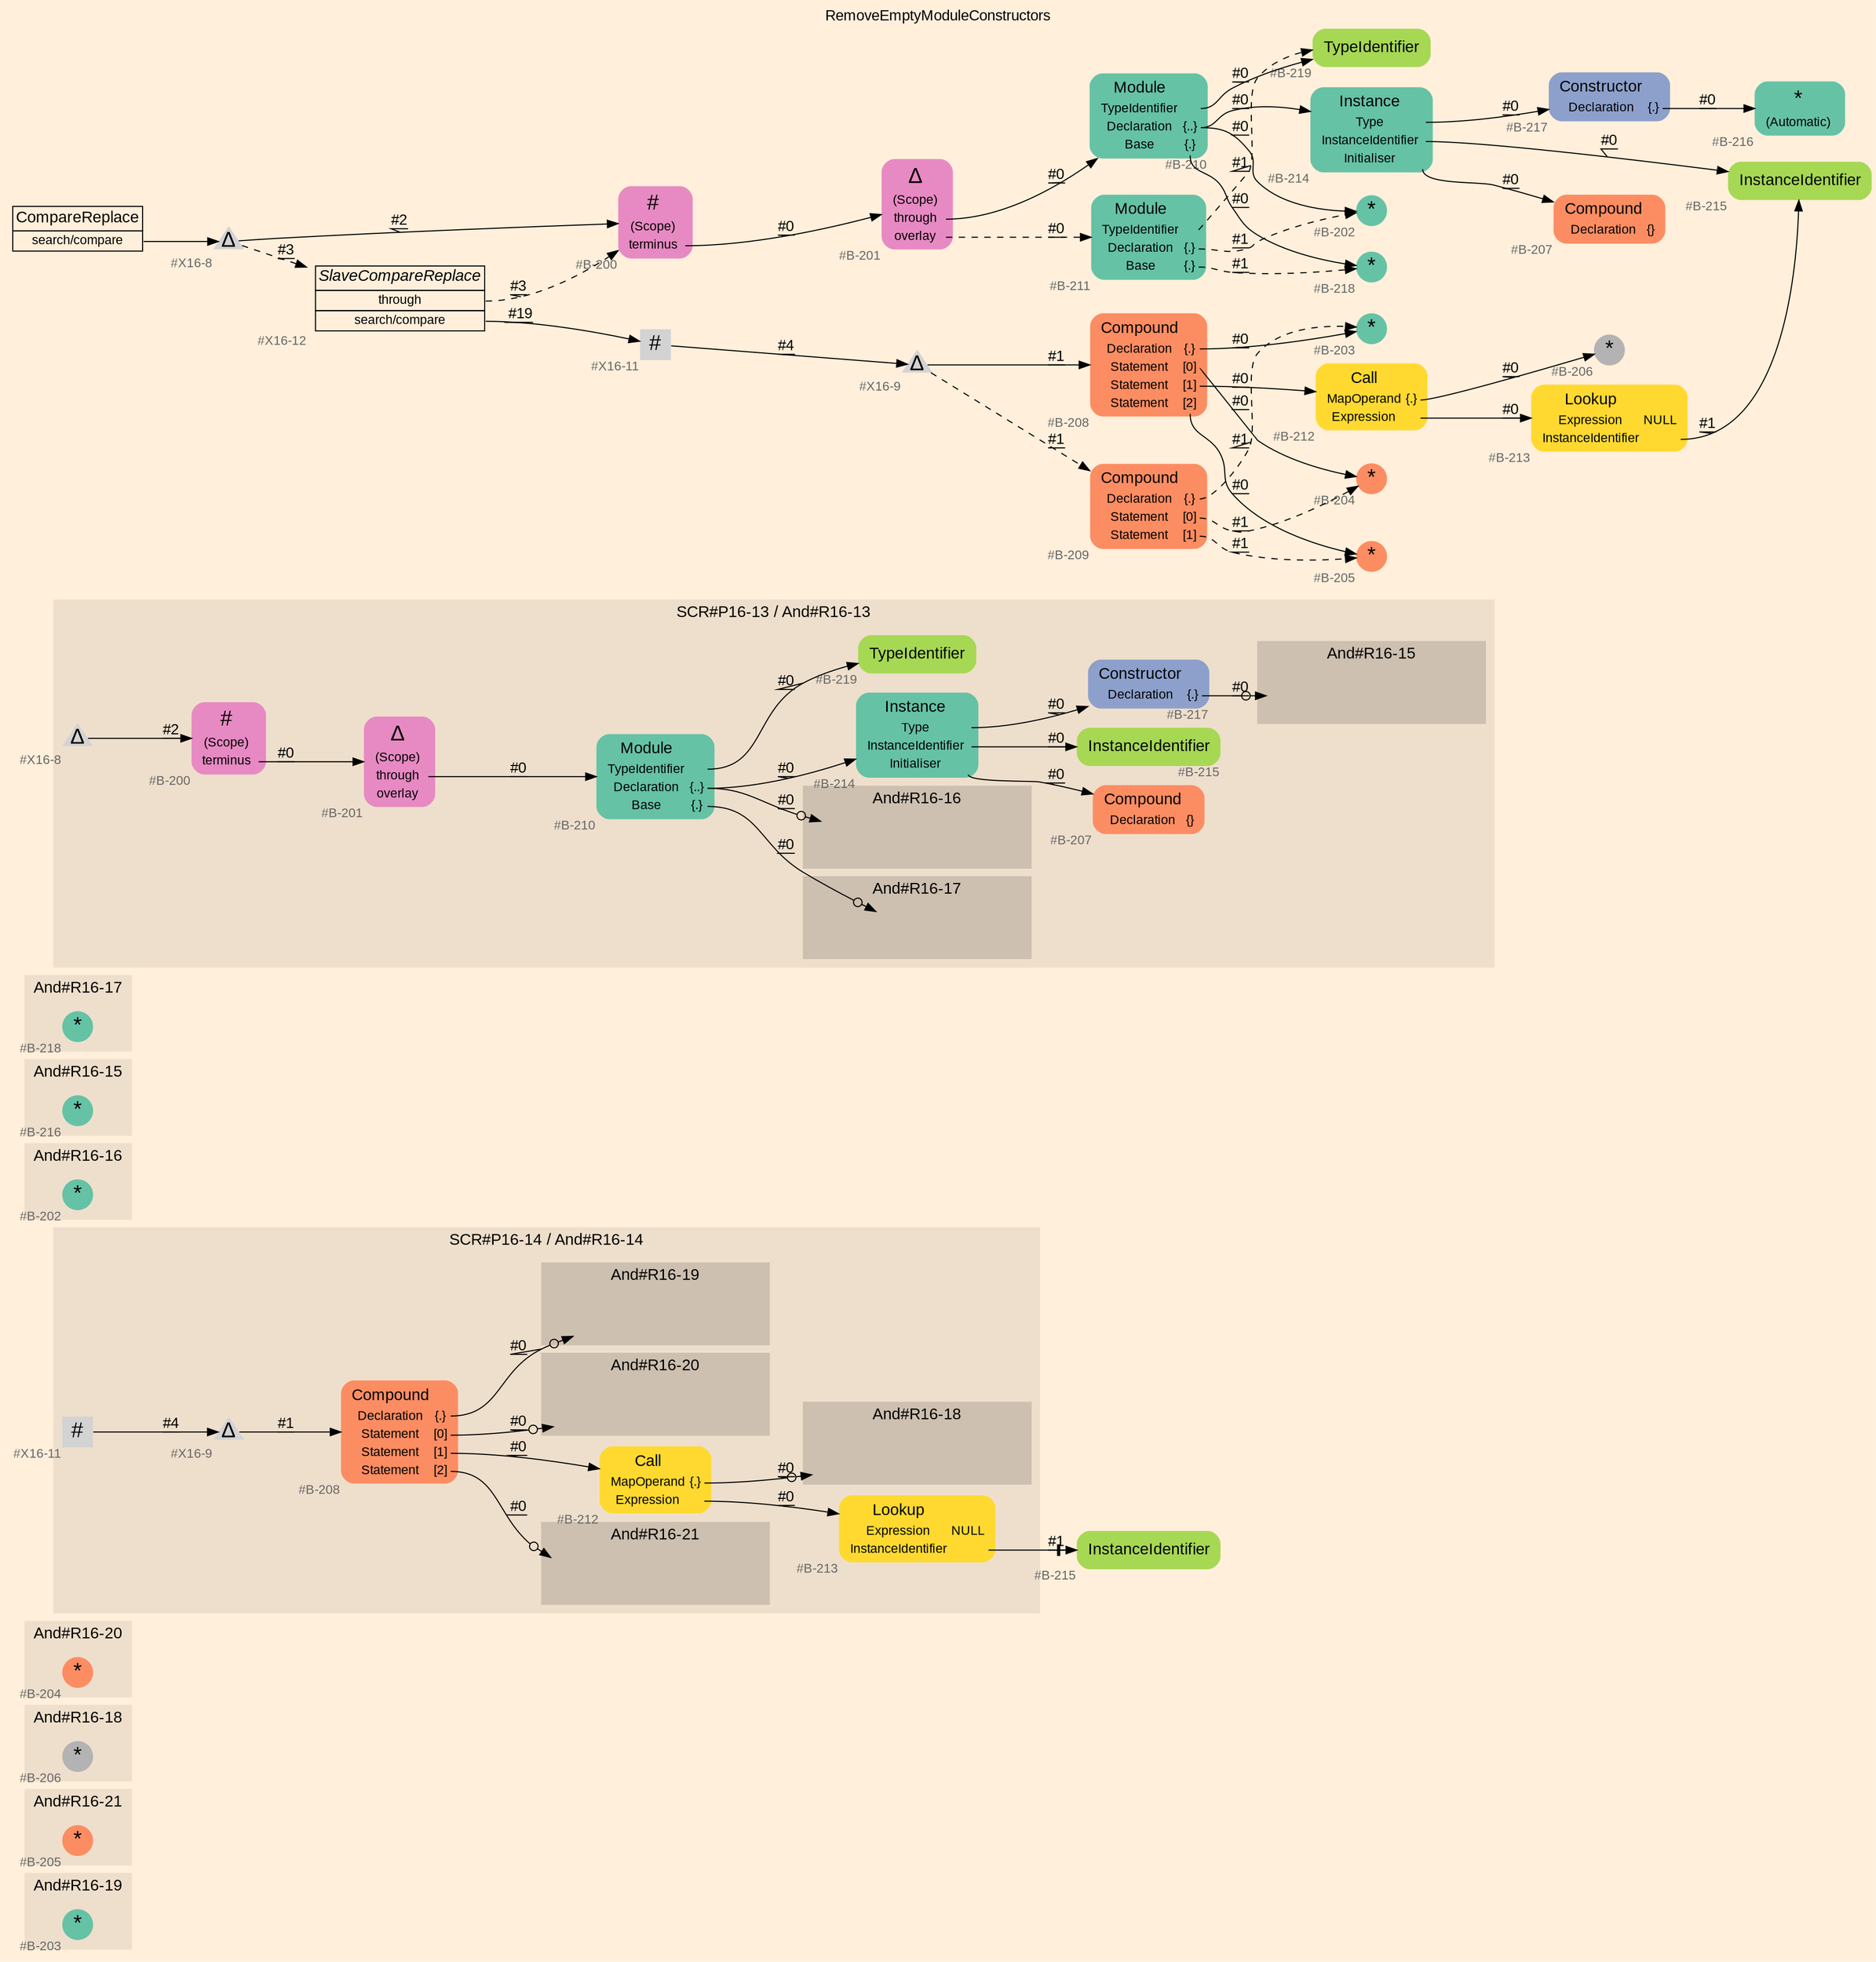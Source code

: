 digraph "RemoveEmptyModuleConstructors" {
label = "RemoveEmptyModuleConstructors"
labelloc = t
graph [
    rankdir = "LR"
    ranksep = 0.3
    bgcolor = antiquewhite1
    color = black
    fontcolor = black
    fontname = "Arial"
];
node [
    fontname = "Arial"
];
edge [
    fontname = "Arial"
];

// -------------------- figure And#R16-19 --------------------
// -------- region And#R16-19 ----------
subgraph "clusterAnd#R16-19" {
    label = "And#R16-19"
    style = "filled"
    color = antiquewhite2
    fontsize = "15"
    // -------- block And#R16-19/#B-203 ----------
    "And#R16-19/#B-203" [
        fillcolor = "/set28/1"
        xlabel = "#B-203"
        fontsize = "12"
        fontcolor = grey40
        shape = "circle"
        label = <<FONT COLOR="black" POINT-SIZE="20">*</FONT>>
        style = "filled"
        penwidth = 0.0
        fixedsize = true
        width = 0.4
        height = 0.4
    ];
    
}


// -------------------- figure And#R16-21 --------------------
// -------- region And#R16-21 ----------
subgraph "clusterAnd#R16-21" {
    label = "And#R16-21"
    style = "filled"
    color = antiquewhite2
    fontsize = "15"
    // -------- block And#R16-21/#B-205 ----------
    "And#R16-21/#B-205" [
        fillcolor = "/set28/2"
        xlabel = "#B-205"
        fontsize = "12"
        fontcolor = grey40
        shape = "circle"
        label = <<FONT COLOR="black" POINT-SIZE="20">*</FONT>>
        style = "filled"
        penwidth = 0.0
        fixedsize = true
        width = 0.4
        height = 0.4
    ];
    
}


// -------------------- figure And#R16-18 --------------------
// -------- region And#R16-18 ----------
subgraph "clusterAnd#R16-18" {
    label = "And#R16-18"
    style = "filled"
    color = antiquewhite2
    fontsize = "15"
    // -------- block And#R16-18/#B-206 ----------
    "And#R16-18/#B-206" [
        fillcolor = "/set28/8"
        xlabel = "#B-206"
        fontsize = "12"
        fontcolor = grey40
        shape = "circle"
        label = <<FONT COLOR="black" POINT-SIZE="20">*</FONT>>
        style = "filled"
        penwidth = 0.0
        fixedsize = true
        width = 0.4
        height = 0.4
    ];
    
}


// -------------------- figure And#R16-20 --------------------
// -------- region And#R16-20 ----------
subgraph "clusterAnd#R16-20" {
    label = "And#R16-20"
    style = "filled"
    color = antiquewhite2
    fontsize = "15"
    // -------- block And#R16-20/#B-204 ----------
    "And#R16-20/#B-204" [
        fillcolor = "/set28/2"
        xlabel = "#B-204"
        fontsize = "12"
        fontcolor = grey40
        shape = "circle"
        label = <<FONT COLOR="black" POINT-SIZE="20">*</FONT>>
        style = "filled"
        penwidth = 0.0
        fixedsize = true
        width = 0.4
        height = 0.4
    ];
    
}


// -------------------- figure And#R16-14 --------------------
// -------- region And#R16-14 ----------
subgraph "clusterAnd#R16-14" {
    label = "SCR#P16-14 / And#R16-14"
    style = "filled"
    color = antiquewhite2
    fontsize = "15"
    // -------- block And#R16-14/#B-212 ----------
    "And#R16-14/#B-212" [
        fillcolor = "/set28/6"
        xlabel = "#B-212"
        fontsize = "12"
        fontcolor = grey40
        shape = "plaintext"
        label = <<TABLE BORDER="0" CELLBORDER="0" CELLSPACING="0">
         <TR><TD><FONT COLOR="black" POINT-SIZE="15">Call</FONT></TD></TR>
         <TR><TD><FONT COLOR="black" POINT-SIZE="12">MapOperand</FONT></TD><TD PORT="port0"><FONT COLOR="black" POINT-SIZE="12">{.}</FONT></TD></TR>
         <TR><TD><FONT COLOR="black" POINT-SIZE="12">Expression</FONT></TD><TD PORT="port1"></TD></TR>
        </TABLE>>
        style = "rounded,filled"
    ];
    
    // -------- block And#R16-14/#X16-11 ----------
    "And#R16-14/#X16-11" [
        xlabel = "#X16-11"
        fontsize = "12"
        fontcolor = grey40
        shape = "square"
        label = <<FONT COLOR="black" POINT-SIZE="20">#</FONT>>
        style = "filled"
        penwidth = 0.0
        fixedsize = true
        width = 0.4
        height = 0.4
    ];
    
    // -------- block And#R16-14/#B-213 ----------
    "And#R16-14/#B-213" [
        fillcolor = "/set28/6"
        xlabel = "#B-213"
        fontsize = "12"
        fontcolor = grey40
        shape = "plaintext"
        label = <<TABLE BORDER="0" CELLBORDER="0" CELLSPACING="0">
         <TR><TD><FONT COLOR="black" POINT-SIZE="15">Lookup</FONT></TD></TR>
         <TR><TD><FONT COLOR="black" POINT-SIZE="12">Expression</FONT></TD><TD PORT="port0"><FONT COLOR="black" POINT-SIZE="12">NULL</FONT></TD></TR>
         <TR><TD><FONT COLOR="black" POINT-SIZE="12">InstanceIdentifier</FONT></TD><TD PORT="port1"></TD></TR>
        </TABLE>>
        style = "rounded,filled"
    ];
    
    // -------- block And#R16-14/#B-208 ----------
    "And#R16-14/#B-208" [
        fillcolor = "/set28/2"
        xlabel = "#B-208"
        fontsize = "12"
        fontcolor = grey40
        shape = "plaintext"
        label = <<TABLE BORDER="0" CELLBORDER="0" CELLSPACING="0">
         <TR><TD><FONT COLOR="black" POINT-SIZE="15">Compound</FONT></TD></TR>
         <TR><TD><FONT COLOR="black" POINT-SIZE="12">Declaration</FONT></TD><TD PORT="port0"><FONT COLOR="black" POINT-SIZE="12">{.}</FONT></TD></TR>
         <TR><TD><FONT COLOR="black" POINT-SIZE="12">Statement</FONT></TD><TD PORT="port1"><FONT COLOR="black" POINT-SIZE="12">[0]</FONT></TD></TR>
         <TR><TD><FONT COLOR="black" POINT-SIZE="12">Statement</FONT></TD><TD PORT="port2"><FONT COLOR="black" POINT-SIZE="12">[1]</FONT></TD></TR>
         <TR><TD><FONT COLOR="black" POINT-SIZE="12">Statement</FONT></TD><TD PORT="port3"><FONT COLOR="black" POINT-SIZE="12">[2]</FONT></TD></TR>
        </TABLE>>
        style = "rounded,filled"
    ];
    
    // -------- block And#R16-14/#X16-9 ----------
    "And#R16-14/#X16-9" [
        xlabel = "#X16-9"
        fontsize = "12"
        fontcolor = grey40
        shape = "triangle"
        label = <<FONT COLOR="black" POINT-SIZE="20">Δ</FONT>>
        style = "filled"
        penwidth = 0.0
        fixedsize = true
        width = 0.4
        height = 0.4
    ];
    
    // -------- region And#R16-14/And#R16-18 ----------
    subgraph "clusterAnd#R16-14/And#R16-18" {
        label = "And#R16-18"
        style = "filled"
        color = antiquewhite3
        fontsize = "15"
        // -------- block And#R16-14/And#R16-18/#B-206 ----------
        "And#R16-14/And#R16-18/#B-206" [
            fillcolor = "/set28/8"
            xlabel = "#B-206"
            fontsize = "12"
            fontcolor = grey40
            shape = "none"
            style = "invisible"
        ];
        
    }
    
    // -------- region And#R16-14/And#R16-19 ----------
    subgraph "clusterAnd#R16-14/And#R16-19" {
        label = "And#R16-19"
        style = "filled"
        color = antiquewhite3
        fontsize = "15"
        // -------- block And#R16-14/And#R16-19/#B-203 ----------
        "And#R16-14/And#R16-19/#B-203" [
            fillcolor = "/set28/1"
            xlabel = "#B-203"
            fontsize = "12"
            fontcolor = grey40
            shape = "none"
            style = "invisible"
        ];
        
    }
    
    // -------- region And#R16-14/And#R16-20 ----------
    subgraph "clusterAnd#R16-14/And#R16-20" {
        label = "And#R16-20"
        style = "filled"
        color = antiquewhite3
        fontsize = "15"
        // -------- block And#R16-14/And#R16-20/#B-204 ----------
        "And#R16-14/And#R16-20/#B-204" [
            fillcolor = "/set28/2"
            xlabel = "#B-204"
            fontsize = "12"
            fontcolor = grey40
            shape = "none"
            style = "invisible"
        ];
        
    }
    
    // -------- region And#R16-14/And#R16-21 ----------
    subgraph "clusterAnd#R16-14/And#R16-21" {
        label = "And#R16-21"
        style = "filled"
        color = antiquewhite3
        fontsize = "15"
        // -------- block And#R16-14/And#R16-21/#B-205 ----------
        "And#R16-14/And#R16-21/#B-205" [
            fillcolor = "/set28/2"
            xlabel = "#B-205"
            fontsize = "12"
            fontcolor = grey40
            shape = "none"
            style = "invisible"
        ];
        
    }
    
}

// -------- block And#R16-14/#B-215 ----------
"And#R16-14/#B-215" [
    fillcolor = "/set28/5"
    xlabel = "#B-215"
    fontsize = "12"
    fontcolor = grey40
    shape = "plaintext"
    label = <<TABLE BORDER="0" CELLBORDER="0" CELLSPACING="0">
     <TR><TD><FONT COLOR="black" POINT-SIZE="15">InstanceIdentifier</FONT></TD></TR>
    </TABLE>>
    style = "rounded,filled"
];

"And#R16-14/#B-212":port0 -> "And#R16-14/And#R16-18/#B-206" [
    arrowhead="normalnoneodot"
    label = "#0"
    decorate = true
    color = black
    fontcolor = black
];

"And#R16-14/#B-212":port1 -> "And#R16-14/#B-213" [
    label = "#0"
    decorate = true
    color = black
    fontcolor = black
];

"And#R16-14/#X16-11" -> "And#R16-14/#X16-9" [
    label = "#4"
    decorate = true
    color = black
    fontcolor = black
];

"And#R16-14/#B-213":port1 -> "And#R16-14/#B-215" [
    arrowhead="normalnonetee"
    label = "#1"
    decorate = true
    color = black
    fontcolor = black
];

"And#R16-14/#B-208":port0 -> "And#R16-14/And#R16-19/#B-203" [
    arrowhead="normalnoneodot"
    label = "#0"
    decorate = true
    color = black
    fontcolor = black
];

"And#R16-14/#B-208":port1 -> "And#R16-14/And#R16-20/#B-204" [
    arrowhead="normalnoneodot"
    label = "#0"
    decorate = true
    color = black
    fontcolor = black
];

"And#R16-14/#B-208":port2 -> "And#R16-14/#B-212" [
    label = "#0"
    decorate = true
    color = black
    fontcolor = black
];

"And#R16-14/#B-208":port3 -> "And#R16-14/And#R16-21/#B-205" [
    arrowhead="normalnoneodot"
    label = "#0"
    decorate = true
    color = black
    fontcolor = black
];

"And#R16-14/#X16-9" -> "And#R16-14/#B-208" [
    label = "#1"
    decorate = true
    color = black
    fontcolor = black
];


// -------------------- figure And#R16-16 --------------------
// -------- region And#R16-16 ----------
subgraph "clusterAnd#R16-16" {
    label = "And#R16-16"
    style = "filled"
    color = antiquewhite2
    fontsize = "15"
    // -------- block And#R16-16/#B-202 ----------
    "And#R16-16/#B-202" [
        fillcolor = "/set28/1"
        xlabel = "#B-202"
        fontsize = "12"
        fontcolor = grey40
        shape = "circle"
        label = <<FONT COLOR="black" POINT-SIZE="20">*</FONT>>
        style = "filled"
        penwidth = 0.0
        fixedsize = true
        width = 0.4
        height = 0.4
    ];
    
}


// -------------------- figure And#R16-15 --------------------
// -------- region And#R16-15 ----------
subgraph "clusterAnd#R16-15" {
    label = "And#R16-15"
    style = "filled"
    color = antiquewhite2
    fontsize = "15"
    // -------- block And#R16-15/#B-216 ----------
    "And#R16-15/#B-216" [
        fillcolor = "/set28/1"
        xlabel = "#B-216"
        fontsize = "12"
        fontcolor = grey40
        shape = "circle"
        label = <<FONT COLOR="black" POINT-SIZE="20">*</FONT>>
        style = "filled"
        penwidth = 0.0
        fixedsize = true
        width = 0.4
        height = 0.4
    ];
    
}


// -------------------- figure And#R16-17 --------------------
// -------- region And#R16-17 ----------
subgraph "clusterAnd#R16-17" {
    label = "And#R16-17"
    style = "filled"
    color = antiquewhite2
    fontsize = "15"
    // -------- block And#R16-17/#B-218 ----------
    "And#R16-17/#B-218" [
        fillcolor = "/set28/1"
        xlabel = "#B-218"
        fontsize = "12"
        fontcolor = grey40
        shape = "circle"
        label = <<FONT COLOR="black" POINT-SIZE="20">*</FONT>>
        style = "filled"
        penwidth = 0.0
        fixedsize = true
        width = 0.4
        height = 0.4
    ];
    
}


// -------------------- figure And#R16-13 --------------------
// -------- region And#R16-13 ----------
subgraph "clusterAnd#R16-13" {
    label = "SCR#P16-13 / And#R16-13"
    style = "filled"
    color = antiquewhite2
    fontsize = "15"
    // -------- block And#R16-13/#B-200 ----------
    "And#R16-13/#B-200" [
        fillcolor = "/set28/4"
        xlabel = "#B-200"
        fontsize = "12"
        fontcolor = grey40
        shape = "plaintext"
        label = <<TABLE BORDER="0" CELLBORDER="0" CELLSPACING="0">
         <TR><TD><FONT COLOR="black" POINT-SIZE="20">#</FONT></TD></TR>
         <TR><TD><FONT COLOR="black" POINT-SIZE="12">(Scope)</FONT></TD><TD PORT="port0"></TD></TR>
         <TR><TD><FONT COLOR="black" POINT-SIZE="12">terminus</FONT></TD><TD PORT="port1"></TD></TR>
        </TABLE>>
        style = "rounded,filled"
    ];
    
    // -------- block And#R16-13/#X16-8 ----------
    "And#R16-13/#X16-8" [
        xlabel = "#X16-8"
        fontsize = "12"
        fontcolor = grey40
        shape = "triangle"
        label = <<FONT COLOR="black" POINT-SIZE="20">Δ</FONT>>
        style = "filled"
        penwidth = 0.0
        fixedsize = true
        width = 0.4
        height = 0.4
    ];
    
    // -------- block And#R16-13/#B-215 ----------
    "And#R16-13/#B-215" [
        fillcolor = "/set28/5"
        xlabel = "#B-215"
        fontsize = "12"
        fontcolor = grey40
        shape = "plaintext"
        label = <<TABLE BORDER="0" CELLBORDER="0" CELLSPACING="0">
         <TR><TD><FONT COLOR="black" POINT-SIZE="15">InstanceIdentifier</FONT></TD></TR>
        </TABLE>>
        style = "rounded,filled"
    ];
    
    // -------- block And#R16-13/#B-214 ----------
    "And#R16-13/#B-214" [
        fillcolor = "/set28/1"
        xlabel = "#B-214"
        fontsize = "12"
        fontcolor = grey40
        shape = "plaintext"
        label = <<TABLE BORDER="0" CELLBORDER="0" CELLSPACING="0">
         <TR><TD><FONT COLOR="black" POINT-SIZE="15">Instance</FONT></TD></TR>
         <TR><TD><FONT COLOR="black" POINT-SIZE="12">Type</FONT></TD><TD PORT="port0"></TD></TR>
         <TR><TD><FONT COLOR="black" POINT-SIZE="12">InstanceIdentifier</FONT></TD><TD PORT="port1"></TD></TR>
         <TR><TD><FONT COLOR="black" POINT-SIZE="12">Initialiser</FONT></TD><TD PORT="port2"></TD></TR>
        </TABLE>>
        style = "rounded,filled"
    ];
    
    // -------- block And#R16-13/#B-217 ----------
    "And#R16-13/#B-217" [
        fillcolor = "/set28/3"
        xlabel = "#B-217"
        fontsize = "12"
        fontcolor = grey40
        shape = "plaintext"
        label = <<TABLE BORDER="0" CELLBORDER="0" CELLSPACING="0">
         <TR><TD><FONT COLOR="black" POINT-SIZE="15">Constructor</FONT></TD></TR>
         <TR><TD><FONT COLOR="black" POINT-SIZE="12">Declaration</FONT></TD><TD PORT="port0"><FONT COLOR="black" POINT-SIZE="12">{.}</FONT></TD></TR>
        </TABLE>>
        style = "rounded,filled"
    ];
    
    // -------- block And#R16-13/#B-210 ----------
    "And#R16-13/#B-210" [
        fillcolor = "/set28/1"
        xlabel = "#B-210"
        fontsize = "12"
        fontcolor = grey40
        shape = "plaintext"
        label = <<TABLE BORDER="0" CELLBORDER="0" CELLSPACING="0">
         <TR><TD><FONT COLOR="black" POINT-SIZE="15">Module</FONT></TD></TR>
         <TR><TD><FONT COLOR="black" POINT-SIZE="12">TypeIdentifier</FONT></TD><TD PORT="port0"></TD></TR>
         <TR><TD><FONT COLOR="black" POINT-SIZE="12">Declaration</FONT></TD><TD PORT="port1"><FONT COLOR="black" POINT-SIZE="12">{..}</FONT></TD></TR>
         <TR><TD><FONT COLOR="black" POINT-SIZE="12">Base</FONT></TD><TD PORT="port2"><FONT COLOR="black" POINT-SIZE="12">{.}</FONT></TD></TR>
        </TABLE>>
        style = "rounded,filled"
    ];
    
    // -------- block And#R16-13/#B-201 ----------
    "And#R16-13/#B-201" [
        fillcolor = "/set28/4"
        xlabel = "#B-201"
        fontsize = "12"
        fontcolor = grey40
        shape = "plaintext"
        label = <<TABLE BORDER="0" CELLBORDER="0" CELLSPACING="0">
         <TR><TD><FONT COLOR="black" POINT-SIZE="20">Δ</FONT></TD></TR>
         <TR><TD><FONT COLOR="black" POINT-SIZE="12">(Scope)</FONT></TD><TD PORT="port0"></TD></TR>
         <TR><TD><FONT COLOR="black" POINT-SIZE="12">through</FONT></TD><TD PORT="port1"></TD></TR>
         <TR><TD><FONT COLOR="black" POINT-SIZE="12">overlay</FONT></TD><TD PORT="port2"></TD></TR>
        </TABLE>>
        style = "rounded,filled"
    ];
    
    // -------- block And#R16-13/#B-219 ----------
    "And#R16-13/#B-219" [
        fillcolor = "/set28/5"
        xlabel = "#B-219"
        fontsize = "12"
        fontcolor = grey40
        shape = "plaintext"
        label = <<TABLE BORDER="0" CELLBORDER="0" CELLSPACING="0">
         <TR><TD><FONT COLOR="black" POINT-SIZE="15">TypeIdentifier</FONT></TD></TR>
        </TABLE>>
        style = "rounded,filled"
    ];
    
    // -------- block And#R16-13/#B-207 ----------
    "And#R16-13/#B-207" [
        fillcolor = "/set28/2"
        xlabel = "#B-207"
        fontsize = "12"
        fontcolor = grey40
        shape = "plaintext"
        label = <<TABLE BORDER="0" CELLBORDER="0" CELLSPACING="0">
         <TR><TD><FONT COLOR="black" POINT-SIZE="15">Compound</FONT></TD></TR>
         <TR><TD><FONT COLOR="black" POINT-SIZE="12">Declaration</FONT></TD><TD PORT="port0"><FONT COLOR="black" POINT-SIZE="12">{}</FONT></TD></TR>
        </TABLE>>
        style = "rounded,filled"
    ];
    
    // -------- region And#R16-13/And#R16-15 ----------
    subgraph "clusterAnd#R16-13/And#R16-15" {
        label = "And#R16-15"
        style = "filled"
        color = antiquewhite3
        fontsize = "15"
        // -------- block And#R16-13/And#R16-15/#B-216 ----------
        "And#R16-13/And#R16-15/#B-216" [
            fillcolor = "/set28/1"
            xlabel = "#B-216"
            fontsize = "12"
            fontcolor = grey40
            shape = "none"
            style = "invisible"
        ];
        
    }
    
    // -------- region And#R16-13/And#R16-16 ----------
    subgraph "clusterAnd#R16-13/And#R16-16" {
        label = "And#R16-16"
        style = "filled"
        color = antiquewhite3
        fontsize = "15"
        // -------- block And#R16-13/And#R16-16/#B-202 ----------
        "And#R16-13/And#R16-16/#B-202" [
            fillcolor = "/set28/1"
            xlabel = "#B-202"
            fontsize = "12"
            fontcolor = grey40
            shape = "none"
            style = "invisible"
        ];
        
    }
    
    // -------- region And#R16-13/And#R16-17 ----------
    subgraph "clusterAnd#R16-13/And#R16-17" {
        label = "And#R16-17"
        style = "filled"
        color = antiquewhite3
        fontsize = "15"
        // -------- block And#R16-13/And#R16-17/#B-218 ----------
        "And#R16-13/And#R16-17/#B-218" [
            fillcolor = "/set28/1"
            xlabel = "#B-218"
            fontsize = "12"
            fontcolor = grey40
            shape = "none"
            style = "invisible"
        ];
        
    }
    
}

"And#R16-13/#B-200":port1 -> "And#R16-13/#B-201" [
    label = "#0"
    decorate = true
    color = black
    fontcolor = black
];

"And#R16-13/#X16-8" -> "And#R16-13/#B-200" [
    label = "#2"
    decorate = true
    color = black
    fontcolor = black
];

"And#R16-13/#B-214":port0 -> "And#R16-13/#B-217" [
    label = "#0"
    decorate = true
    color = black
    fontcolor = black
];

"And#R16-13/#B-214":port1 -> "And#R16-13/#B-215" [
    label = "#0"
    decorate = true
    color = black
    fontcolor = black
];

"And#R16-13/#B-214":port2 -> "And#R16-13/#B-207" [
    label = "#0"
    decorate = true
    color = black
    fontcolor = black
];

"And#R16-13/#B-217":port0 -> "And#R16-13/And#R16-15/#B-216" [
    arrowhead="normalnoneodot"
    label = "#0"
    decorate = true
    color = black
    fontcolor = black
];

"And#R16-13/#B-210":port0 -> "And#R16-13/#B-219" [
    label = "#0"
    decorate = true
    color = black
    fontcolor = black
];

"And#R16-13/#B-210":port1 -> "And#R16-13/#B-214" [
    label = "#0"
    decorate = true
    color = black
    fontcolor = black
];

"And#R16-13/#B-210":port1 -> "And#R16-13/And#R16-16/#B-202" [
    arrowhead="normalnoneodot"
    label = "#0"
    decorate = true
    color = black
    fontcolor = black
];

"And#R16-13/#B-210":port2 -> "And#R16-13/And#R16-17/#B-218" [
    arrowhead="normalnoneodot"
    label = "#0"
    decorate = true
    color = black
    fontcolor = black
];

"And#R16-13/#B-201":port1 -> "And#R16-13/#B-210" [
    label = "#0"
    decorate = true
    color = black
    fontcolor = black
];


// -------------------- transformation figure --------------------
// -------- block CR#X16-10 ----------
"CR#X16-10" [
    fillcolor = antiquewhite1
    fontsize = "12"
    fontcolor = grey40
    shape = "plaintext"
    label = <<TABLE BORDER="0" CELLBORDER="1" CELLSPACING="0">
     <TR><TD><FONT COLOR="black" POINT-SIZE="15">CompareReplace</FONT></TD></TR>
     <TR><TD PORT="port0"><FONT COLOR="black" POINT-SIZE="12">search/compare</FONT></TD></TR>
    </TABLE>>
    style = "filled"
    color = black
];

// -------- block #X16-8 ----------
"#X16-8" [
    xlabel = "#X16-8"
    fontsize = "12"
    fontcolor = grey40
    shape = "triangle"
    label = <<FONT COLOR="black" POINT-SIZE="20">Δ</FONT>>
    style = "filled"
    penwidth = 0.0
    fixedsize = true
    width = 0.4
    height = 0.4
];

// -------- block #B-200 ----------
"#B-200" [
    fillcolor = "/set28/4"
    xlabel = "#B-200"
    fontsize = "12"
    fontcolor = grey40
    shape = "plaintext"
    label = <<TABLE BORDER="0" CELLBORDER="0" CELLSPACING="0">
     <TR><TD><FONT COLOR="black" POINT-SIZE="20">#</FONT></TD></TR>
     <TR><TD><FONT COLOR="black" POINT-SIZE="12">(Scope)</FONT></TD><TD PORT="port0"></TD></TR>
     <TR><TD><FONT COLOR="black" POINT-SIZE="12">terminus</FONT></TD><TD PORT="port1"></TD></TR>
    </TABLE>>
    style = "rounded,filled"
];

// -------- block #B-201 ----------
"#B-201" [
    fillcolor = "/set28/4"
    xlabel = "#B-201"
    fontsize = "12"
    fontcolor = grey40
    shape = "plaintext"
    label = <<TABLE BORDER="0" CELLBORDER="0" CELLSPACING="0">
     <TR><TD><FONT COLOR="black" POINT-SIZE="20">Δ</FONT></TD></TR>
     <TR><TD><FONT COLOR="black" POINT-SIZE="12">(Scope)</FONT></TD><TD PORT="port0"></TD></TR>
     <TR><TD><FONT COLOR="black" POINT-SIZE="12">through</FONT></TD><TD PORT="port1"></TD></TR>
     <TR><TD><FONT COLOR="black" POINT-SIZE="12">overlay</FONT></TD><TD PORT="port2"></TD></TR>
    </TABLE>>
    style = "rounded,filled"
];

// -------- block #B-210 ----------
"#B-210" [
    fillcolor = "/set28/1"
    xlabel = "#B-210"
    fontsize = "12"
    fontcolor = grey40
    shape = "plaintext"
    label = <<TABLE BORDER="0" CELLBORDER="0" CELLSPACING="0">
     <TR><TD><FONT COLOR="black" POINT-SIZE="15">Module</FONT></TD></TR>
     <TR><TD><FONT COLOR="black" POINT-SIZE="12">TypeIdentifier</FONT></TD><TD PORT="port0"></TD></TR>
     <TR><TD><FONT COLOR="black" POINT-SIZE="12">Declaration</FONT></TD><TD PORT="port1"><FONT COLOR="black" POINT-SIZE="12">{..}</FONT></TD></TR>
     <TR><TD><FONT COLOR="black" POINT-SIZE="12">Base</FONT></TD><TD PORT="port2"><FONT COLOR="black" POINT-SIZE="12">{.}</FONT></TD></TR>
    </TABLE>>
    style = "rounded,filled"
];

// -------- block #B-219 ----------
"#B-219" [
    fillcolor = "/set28/5"
    xlabel = "#B-219"
    fontsize = "12"
    fontcolor = grey40
    shape = "plaintext"
    label = <<TABLE BORDER="0" CELLBORDER="0" CELLSPACING="0">
     <TR><TD><FONT COLOR="black" POINT-SIZE="15">TypeIdentifier</FONT></TD></TR>
    </TABLE>>
    style = "rounded,filled"
];

// -------- block #B-214 ----------
"#B-214" [
    fillcolor = "/set28/1"
    xlabel = "#B-214"
    fontsize = "12"
    fontcolor = grey40
    shape = "plaintext"
    label = <<TABLE BORDER="0" CELLBORDER="0" CELLSPACING="0">
     <TR><TD><FONT COLOR="black" POINT-SIZE="15">Instance</FONT></TD></TR>
     <TR><TD><FONT COLOR="black" POINT-SIZE="12">Type</FONT></TD><TD PORT="port0"></TD></TR>
     <TR><TD><FONT COLOR="black" POINT-SIZE="12">InstanceIdentifier</FONT></TD><TD PORT="port1"></TD></TR>
     <TR><TD><FONT COLOR="black" POINT-SIZE="12">Initialiser</FONT></TD><TD PORT="port2"></TD></TR>
    </TABLE>>
    style = "rounded,filled"
];

// -------- block #B-217 ----------
"#B-217" [
    fillcolor = "/set28/3"
    xlabel = "#B-217"
    fontsize = "12"
    fontcolor = grey40
    shape = "plaintext"
    label = <<TABLE BORDER="0" CELLBORDER="0" CELLSPACING="0">
     <TR><TD><FONT COLOR="black" POINT-SIZE="15">Constructor</FONT></TD></TR>
     <TR><TD><FONT COLOR="black" POINT-SIZE="12">Declaration</FONT></TD><TD PORT="port0"><FONT COLOR="black" POINT-SIZE="12">{.}</FONT></TD></TR>
    </TABLE>>
    style = "rounded,filled"
];

// -------- block #B-216 ----------
"#B-216" [
    fillcolor = "/set28/1"
    xlabel = "#B-216"
    fontsize = "12"
    fontcolor = grey40
    shape = "plaintext"
    label = <<TABLE BORDER="0" CELLBORDER="0" CELLSPACING="0">
     <TR><TD><FONT COLOR="black" POINT-SIZE="20">*</FONT></TD></TR>
     <TR><TD><FONT COLOR="black" POINT-SIZE="12">(Automatic)</FONT></TD><TD PORT="port0"></TD></TR>
    </TABLE>>
    style = "rounded,filled"
];

// -------- block #B-215 ----------
"#B-215" [
    fillcolor = "/set28/5"
    xlabel = "#B-215"
    fontsize = "12"
    fontcolor = grey40
    shape = "plaintext"
    label = <<TABLE BORDER="0" CELLBORDER="0" CELLSPACING="0">
     <TR><TD><FONT COLOR="black" POINT-SIZE="15">InstanceIdentifier</FONT></TD></TR>
    </TABLE>>
    style = "rounded,filled"
];

// -------- block #B-207 ----------
"#B-207" [
    fillcolor = "/set28/2"
    xlabel = "#B-207"
    fontsize = "12"
    fontcolor = grey40
    shape = "plaintext"
    label = <<TABLE BORDER="0" CELLBORDER="0" CELLSPACING="0">
     <TR><TD><FONT COLOR="black" POINT-SIZE="15">Compound</FONT></TD></TR>
     <TR><TD><FONT COLOR="black" POINT-SIZE="12">Declaration</FONT></TD><TD PORT="port0"><FONT COLOR="black" POINT-SIZE="12">{}</FONT></TD></TR>
    </TABLE>>
    style = "rounded,filled"
];

// -------- block #B-202 ----------
"#B-202" [
    fillcolor = "/set28/1"
    xlabel = "#B-202"
    fontsize = "12"
    fontcolor = grey40
    shape = "circle"
    label = <<FONT COLOR="black" POINT-SIZE="20">*</FONT>>
    style = "filled"
    penwidth = 0.0
    fixedsize = true
    width = 0.4
    height = 0.4
];

// -------- block #B-218 ----------
"#B-218" [
    fillcolor = "/set28/1"
    xlabel = "#B-218"
    fontsize = "12"
    fontcolor = grey40
    shape = "circle"
    label = <<FONT COLOR="black" POINT-SIZE="20">*</FONT>>
    style = "filled"
    penwidth = 0.0
    fixedsize = true
    width = 0.4
    height = 0.4
];

// -------- block #B-211 ----------
"#B-211" [
    fillcolor = "/set28/1"
    xlabel = "#B-211"
    fontsize = "12"
    fontcolor = grey40
    shape = "plaintext"
    label = <<TABLE BORDER="0" CELLBORDER="0" CELLSPACING="0">
     <TR><TD><FONT COLOR="black" POINT-SIZE="15">Module</FONT></TD></TR>
     <TR><TD><FONT COLOR="black" POINT-SIZE="12">TypeIdentifier</FONT></TD><TD PORT="port0"></TD></TR>
     <TR><TD><FONT COLOR="black" POINT-SIZE="12">Declaration</FONT></TD><TD PORT="port1"><FONT COLOR="black" POINT-SIZE="12">{.}</FONT></TD></TR>
     <TR><TD><FONT COLOR="black" POINT-SIZE="12">Base</FONT></TD><TD PORT="port2"><FONT COLOR="black" POINT-SIZE="12">{.}</FONT></TD></TR>
    </TABLE>>
    style = "rounded,filled"
];

// -------- block #X16-12 ----------
"#X16-12" [
    fillcolor = antiquewhite1
    xlabel = "#X16-12"
    fontsize = "12"
    fontcolor = grey40
    shape = "plaintext"
    label = <<TABLE BORDER="0" CELLBORDER="1" CELLSPACING="0">
     <TR><TD><FONT COLOR="black" POINT-SIZE="15"><I>SlaveCompareReplace</I></FONT></TD></TR>
     <TR><TD PORT="port0"><FONT COLOR="black" POINT-SIZE="12">through</FONT></TD></TR>
     <TR><TD PORT="port1"><FONT COLOR="black" POINT-SIZE="12">search/compare</FONT></TD></TR>
    </TABLE>>
    style = "filled"
    color = black
];

// -------- block #X16-11 ----------
"#X16-11" [
    xlabel = "#X16-11"
    fontsize = "12"
    fontcolor = grey40
    shape = "square"
    label = <<FONT COLOR="black" POINT-SIZE="20">#</FONT>>
    style = "filled"
    penwidth = 0.0
    fixedsize = true
    width = 0.4
    height = 0.4
];

// -------- block #X16-9 ----------
"#X16-9" [
    xlabel = "#X16-9"
    fontsize = "12"
    fontcolor = grey40
    shape = "triangle"
    label = <<FONT COLOR="black" POINT-SIZE="20">Δ</FONT>>
    style = "filled"
    penwidth = 0.0
    fixedsize = true
    width = 0.4
    height = 0.4
];

// -------- block #B-208 ----------
"#B-208" [
    fillcolor = "/set28/2"
    xlabel = "#B-208"
    fontsize = "12"
    fontcolor = grey40
    shape = "plaintext"
    label = <<TABLE BORDER="0" CELLBORDER="0" CELLSPACING="0">
     <TR><TD><FONT COLOR="black" POINT-SIZE="15">Compound</FONT></TD></TR>
     <TR><TD><FONT COLOR="black" POINT-SIZE="12">Declaration</FONT></TD><TD PORT="port0"><FONT COLOR="black" POINT-SIZE="12">{.}</FONT></TD></TR>
     <TR><TD><FONT COLOR="black" POINT-SIZE="12">Statement</FONT></TD><TD PORT="port1"><FONT COLOR="black" POINT-SIZE="12">[0]</FONT></TD></TR>
     <TR><TD><FONT COLOR="black" POINT-SIZE="12">Statement</FONT></TD><TD PORT="port2"><FONT COLOR="black" POINT-SIZE="12">[1]</FONT></TD></TR>
     <TR><TD><FONT COLOR="black" POINT-SIZE="12">Statement</FONT></TD><TD PORT="port3"><FONT COLOR="black" POINT-SIZE="12">[2]</FONT></TD></TR>
    </TABLE>>
    style = "rounded,filled"
];

// -------- block #B-203 ----------
"#B-203" [
    fillcolor = "/set28/1"
    xlabel = "#B-203"
    fontsize = "12"
    fontcolor = grey40
    shape = "circle"
    label = <<FONT COLOR="black" POINT-SIZE="20">*</FONT>>
    style = "filled"
    penwidth = 0.0
    fixedsize = true
    width = 0.4
    height = 0.4
];

// -------- block #B-204 ----------
"#B-204" [
    fillcolor = "/set28/2"
    xlabel = "#B-204"
    fontsize = "12"
    fontcolor = grey40
    shape = "circle"
    label = <<FONT COLOR="black" POINT-SIZE="20">*</FONT>>
    style = "filled"
    penwidth = 0.0
    fixedsize = true
    width = 0.4
    height = 0.4
];

// -------- block #B-212 ----------
"#B-212" [
    fillcolor = "/set28/6"
    xlabel = "#B-212"
    fontsize = "12"
    fontcolor = grey40
    shape = "plaintext"
    label = <<TABLE BORDER="0" CELLBORDER="0" CELLSPACING="0">
     <TR><TD><FONT COLOR="black" POINT-SIZE="15">Call</FONT></TD></TR>
     <TR><TD><FONT COLOR="black" POINT-SIZE="12">MapOperand</FONT></TD><TD PORT="port0"><FONT COLOR="black" POINT-SIZE="12">{.}</FONT></TD></TR>
     <TR><TD><FONT COLOR="black" POINT-SIZE="12">Expression</FONT></TD><TD PORT="port1"></TD></TR>
    </TABLE>>
    style = "rounded,filled"
];

// -------- block #B-206 ----------
"#B-206" [
    fillcolor = "/set28/8"
    xlabel = "#B-206"
    fontsize = "12"
    fontcolor = grey40
    shape = "circle"
    label = <<FONT COLOR="black" POINT-SIZE="20">*</FONT>>
    style = "filled"
    penwidth = 0.0
    fixedsize = true
    width = 0.4
    height = 0.4
];

// -------- block #B-213 ----------
"#B-213" [
    fillcolor = "/set28/6"
    xlabel = "#B-213"
    fontsize = "12"
    fontcolor = grey40
    shape = "plaintext"
    label = <<TABLE BORDER="0" CELLBORDER="0" CELLSPACING="0">
     <TR><TD><FONT COLOR="black" POINT-SIZE="15">Lookup</FONT></TD></TR>
     <TR><TD><FONT COLOR="black" POINT-SIZE="12">Expression</FONT></TD><TD PORT="port0"><FONT COLOR="black" POINT-SIZE="12">NULL</FONT></TD></TR>
     <TR><TD><FONT COLOR="black" POINT-SIZE="12">InstanceIdentifier</FONT></TD><TD PORT="port1"></TD></TR>
    </TABLE>>
    style = "rounded,filled"
];

// -------- block #B-205 ----------
"#B-205" [
    fillcolor = "/set28/2"
    xlabel = "#B-205"
    fontsize = "12"
    fontcolor = grey40
    shape = "circle"
    label = <<FONT COLOR="black" POINT-SIZE="20">*</FONT>>
    style = "filled"
    penwidth = 0.0
    fixedsize = true
    width = 0.4
    height = 0.4
];

// -------- block #B-209 ----------
"#B-209" [
    fillcolor = "/set28/2"
    xlabel = "#B-209"
    fontsize = "12"
    fontcolor = grey40
    shape = "plaintext"
    label = <<TABLE BORDER="0" CELLBORDER="0" CELLSPACING="0">
     <TR><TD><FONT COLOR="black" POINT-SIZE="15">Compound</FONT></TD></TR>
     <TR><TD><FONT COLOR="black" POINT-SIZE="12">Declaration</FONT></TD><TD PORT="port0"><FONT COLOR="black" POINT-SIZE="12">{.}</FONT></TD></TR>
     <TR><TD><FONT COLOR="black" POINT-SIZE="12">Statement</FONT></TD><TD PORT="port1"><FONT COLOR="black" POINT-SIZE="12">[0]</FONT></TD></TR>
     <TR><TD><FONT COLOR="black" POINT-SIZE="12">Statement</FONT></TD><TD PORT="port2"><FONT COLOR="black" POINT-SIZE="12">[1]</FONT></TD></TR>
    </TABLE>>
    style = "rounded,filled"
];

"CR#X16-10":port0 -> "#X16-8" [
    label = ""
    decorate = true
    color = black
    fontcolor = black
];

"#X16-8" -> "#B-200" [
    label = "#2"
    decorate = true
    color = black
    fontcolor = black
];

"#X16-8" -> "#X16-12" [
    style="dashed"
    label = "#3"
    decorate = true
    color = black
    fontcolor = black
];

"#B-200":port1 -> "#B-201" [
    label = "#0"
    decorate = true
    color = black
    fontcolor = black
];

"#B-201":port1 -> "#B-210" [
    label = "#0"
    decorate = true
    color = black
    fontcolor = black
];

"#B-201":port2 -> "#B-211" [
    style="dashed"
    label = "#0"
    decorate = true
    color = black
    fontcolor = black
];

"#B-210":port0 -> "#B-219" [
    label = "#0"
    decorate = true
    color = black
    fontcolor = black
];

"#B-210":port1 -> "#B-214" [
    label = "#0"
    decorate = true
    color = black
    fontcolor = black
];

"#B-210":port1 -> "#B-202" [
    label = "#0"
    decorate = true
    color = black
    fontcolor = black
];

"#B-210":port2 -> "#B-218" [
    label = "#0"
    decorate = true
    color = black
    fontcolor = black
];

"#B-214":port0 -> "#B-217" [
    label = "#0"
    decorate = true
    color = black
    fontcolor = black
];

"#B-214":port1 -> "#B-215" [
    label = "#0"
    decorate = true
    color = black
    fontcolor = black
];

"#B-214":port2 -> "#B-207" [
    label = "#0"
    decorate = true
    color = black
    fontcolor = black
];

"#B-217":port0 -> "#B-216" [
    label = "#0"
    decorate = true
    color = black
    fontcolor = black
];

"#B-211":port0 -> "#B-219" [
    style="dashed"
    label = "#1"
    decorate = true
    color = black
    fontcolor = black
];

"#B-211":port1 -> "#B-202" [
    style="dashed"
    label = "#1"
    decorate = true
    color = black
    fontcolor = black
];

"#B-211":port2 -> "#B-218" [
    style="dashed"
    label = "#1"
    decorate = true
    color = black
    fontcolor = black
];

"#X16-12":port0 -> "#B-200" [
    style="dashed"
    label = "#3"
    decorate = true
    color = black
    fontcolor = black
];

"#X16-12":port1 -> "#X16-11" [
    label = " #19"
    decorate = true
    color = black
    fontcolor = black
];

"#X16-11" -> "#X16-9" [
    label = "#4"
    decorate = true
    color = black
    fontcolor = black
];

"#X16-9" -> "#B-208" [
    label = "#1"
    decorate = true
    color = black
    fontcolor = black
];

"#X16-9" -> "#B-209" [
    style="dashed"
    label = "#1"
    decorate = true
    color = black
    fontcolor = black
];

"#B-208":port0 -> "#B-203" [
    label = "#0"
    decorate = true
    color = black
    fontcolor = black
];

"#B-208":port1 -> "#B-204" [
    label = "#0"
    decorate = true
    color = black
    fontcolor = black
];

"#B-208":port2 -> "#B-212" [
    label = "#0"
    decorate = true
    color = black
    fontcolor = black
];

"#B-208":port3 -> "#B-205" [
    label = "#0"
    decorate = true
    color = black
    fontcolor = black
];

"#B-212":port0 -> "#B-206" [
    label = "#0"
    decorate = true
    color = black
    fontcolor = black
];

"#B-212":port1 -> "#B-213" [
    label = "#0"
    decorate = true
    color = black
    fontcolor = black
];

"#B-213":port1 -> "#B-215" [
    label = "#1"
    decorate = true
    color = black
    fontcolor = black
];

"#B-209":port0 -> "#B-203" [
    style="dashed"
    label = "#1"
    decorate = true
    color = black
    fontcolor = black
];

"#B-209":port1 -> "#B-204" [
    style="dashed"
    label = "#1"
    decorate = true
    color = black
    fontcolor = black
];

"#B-209":port2 -> "#B-205" [
    style="dashed"
    label = "#1"
    decorate = true
    color = black
    fontcolor = black
];


}
